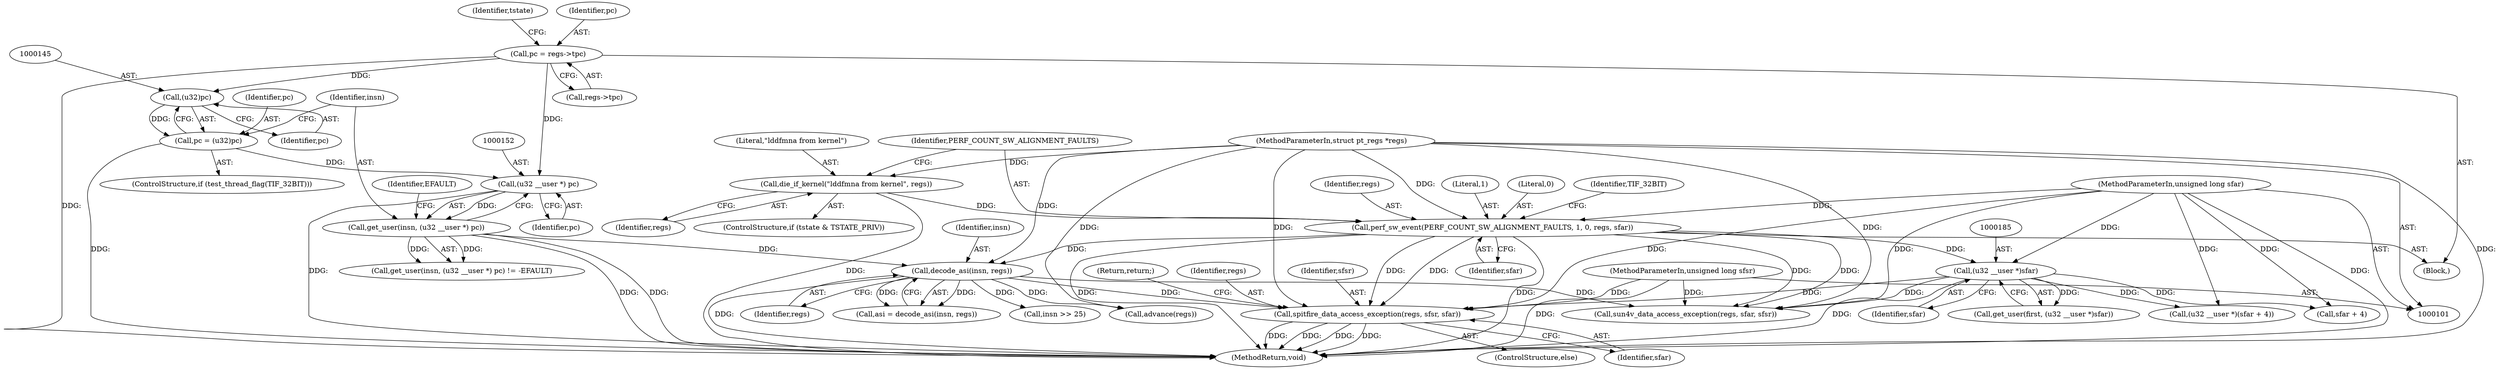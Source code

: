 digraph "0_linux_a8b0ca17b80e92faab46ee7179ba9e99ccb61233_35@pointer" {
"1000341" [label="(Call,spitfire_data_access_exception(regs, sfsr, sfar))"];
"1000160" [label="(Call,decode_asi(insn, regs))"];
"1000149" [label="(Call,get_user(insn, (u32 __user *) pc))"];
"1000151" [label="(Call,(u32 __user *) pc)"];
"1000107" [label="(Call,pc = regs->tpc)"];
"1000142" [label="(Call,pc = (u32)pc)"];
"1000144" [label="(Call,(u32)pc)"];
"1000133" [label="(Call,perf_sw_event(PERF_COUNT_SW_ALIGNMENT_FAULTS, 1, 0, regs, sfar))"];
"1000130" [label="(Call,die_if_kernel(\"lddfmna from kernel\", regs))"];
"1000102" [label="(MethodParameterIn,struct pt_regs *regs)"];
"1000103" [label="(MethodParameterIn,unsigned long sfar)"];
"1000104" [label="(MethodParameterIn,unsigned long sfsr)"];
"1000184" [label="(Call,(u32 __user *)sfar)"];
"1000345" [label="(Return,return;)"];
"1000160" [label="(Call,decode_asi(insn, regs))"];
"1000138" [label="(Identifier,sfar)"];
"1000346" [label="(Call,advance(regs))"];
"1000104" [label="(MethodParameterIn,unsigned long sfsr)"];
"1000153" [label="(Identifier,pc)"];
"1000342" [label="(Identifier,regs)"];
"1000126" [label="(ControlStructure,if (tstate & TSTATE_PRIV))"];
"1000340" [label="(ControlStructure,else)"];
"1000151" [label="(Call,(u32 __user *) pc)"];
"1000343" [label="(Identifier,sfsr)"];
"1000148" [label="(Call,get_user(insn, (u32 __user *) pc) != -EFAULT)"];
"1000107" [label="(Call,pc = regs->tpc)"];
"1000158" [label="(Call,asi = decode_asi(insn, regs))"];
"1000114" [label="(Identifier,tstate)"];
"1000336" [label="(Call,sun4v_data_access_exception(regs, sfar, sfsr))"];
"1000132" [label="(Identifier,regs)"];
"1000218" [label="(Call,insn >> 25)"];
"1000103" [label="(MethodParameterIn,unsigned long sfar)"];
"1000105" [label="(Block,)"];
"1000146" [label="(Identifier,pc)"];
"1000130" [label="(Call,die_if_kernel(\"lddfmna from kernel\", regs))"];
"1000162" [label="(Identifier,regs)"];
"1000196" [label="(Call,sfar + 4)"];
"1000194" [label="(Call,(u32 __user *)(sfar + 4))"];
"1000131" [label="(Literal,\"lddfmna from kernel\")"];
"1000161" [label="(Identifier,insn)"];
"1000137" [label="(Identifier,regs)"];
"1000135" [label="(Literal,1)"];
"1000150" [label="(Identifier,insn)"];
"1000102" [label="(MethodParameterIn,struct pt_regs *regs)"];
"1000133" [label="(Call,perf_sw_event(PERF_COUNT_SW_ALIGNMENT_FAULTS, 1, 0, regs, sfar))"];
"1000136" [label="(Literal,0)"];
"1000149" [label="(Call,get_user(insn, (u32 __user *) pc))"];
"1000144" [label="(Call,(u32)pc)"];
"1000184" [label="(Call,(u32 __user *)sfar)"];
"1000142" [label="(Call,pc = (u32)pc)"];
"1000139" [label="(ControlStructure,if (test_thread_flag(TIF_32BIT)))"];
"1000344" [label="(Identifier,sfar)"];
"1000109" [label="(Call,regs->tpc)"];
"1000155" [label="(Identifier,EFAULT)"];
"1000108" [label="(Identifier,pc)"];
"1000182" [label="(Call,get_user(first, (u32 __user *)sfar))"];
"1000141" [label="(Identifier,TIF_32BIT)"];
"1000348" [label="(MethodReturn,void)"];
"1000341" [label="(Call,spitfire_data_access_exception(regs, sfsr, sfar))"];
"1000143" [label="(Identifier,pc)"];
"1000186" [label="(Identifier,sfar)"];
"1000134" [label="(Identifier,PERF_COUNT_SW_ALIGNMENT_FAULTS)"];
"1000341" -> "1000340"  [label="AST: "];
"1000341" -> "1000344"  [label="CFG: "];
"1000342" -> "1000341"  [label="AST: "];
"1000343" -> "1000341"  [label="AST: "];
"1000344" -> "1000341"  [label="AST: "];
"1000345" -> "1000341"  [label="CFG: "];
"1000341" -> "1000348"  [label="DDG: "];
"1000341" -> "1000348"  [label="DDG: "];
"1000341" -> "1000348"  [label="DDG: "];
"1000341" -> "1000348"  [label="DDG: "];
"1000160" -> "1000341"  [label="DDG: "];
"1000133" -> "1000341"  [label="DDG: "];
"1000133" -> "1000341"  [label="DDG: "];
"1000102" -> "1000341"  [label="DDG: "];
"1000104" -> "1000341"  [label="DDG: "];
"1000184" -> "1000341"  [label="DDG: "];
"1000103" -> "1000341"  [label="DDG: "];
"1000160" -> "1000158"  [label="AST: "];
"1000160" -> "1000162"  [label="CFG: "];
"1000161" -> "1000160"  [label="AST: "];
"1000162" -> "1000160"  [label="AST: "];
"1000158" -> "1000160"  [label="CFG: "];
"1000160" -> "1000348"  [label="DDG: "];
"1000160" -> "1000158"  [label="DDG: "];
"1000160" -> "1000158"  [label="DDG: "];
"1000149" -> "1000160"  [label="DDG: "];
"1000133" -> "1000160"  [label="DDG: "];
"1000102" -> "1000160"  [label="DDG: "];
"1000160" -> "1000218"  [label="DDG: "];
"1000160" -> "1000336"  [label="DDG: "];
"1000160" -> "1000346"  [label="DDG: "];
"1000149" -> "1000148"  [label="AST: "];
"1000149" -> "1000151"  [label="CFG: "];
"1000150" -> "1000149"  [label="AST: "];
"1000151" -> "1000149"  [label="AST: "];
"1000155" -> "1000149"  [label="CFG: "];
"1000149" -> "1000348"  [label="DDG: "];
"1000149" -> "1000348"  [label="DDG: "];
"1000149" -> "1000148"  [label="DDG: "];
"1000149" -> "1000148"  [label="DDG: "];
"1000151" -> "1000149"  [label="DDG: "];
"1000151" -> "1000153"  [label="CFG: "];
"1000152" -> "1000151"  [label="AST: "];
"1000153" -> "1000151"  [label="AST: "];
"1000151" -> "1000348"  [label="DDG: "];
"1000107" -> "1000151"  [label="DDG: "];
"1000142" -> "1000151"  [label="DDG: "];
"1000107" -> "1000105"  [label="AST: "];
"1000107" -> "1000109"  [label="CFG: "];
"1000108" -> "1000107"  [label="AST: "];
"1000109" -> "1000107"  [label="AST: "];
"1000114" -> "1000107"  [label="CFG: "];
"1000107" -> "1000348"  [label="DDG: "];
"1000107" -> "1000144"  [label="DDG: "];
"1000142" -> "1000139"  [label="AST: "];
"1000142" -> "1000144"  [label="CFG: "];
"1000143" -> "1000142"  [label="AST: "];
"1000144" -> "1000142"  [label="AST: "];
"1000150" -> "1000142"  [label="CFG: "];
"1000142" -> "1000348"  [label="DDG: "];
"1000144" -> "1000142"  [label="DDG: "];
"1000144" -> "1000146"  [label="CFG: "];
"1000145" -> "1000144"  [label="AST: "];
"1000146" -> "1000144"  [label="AST: "];
"1000133" -> "1000105"  [label="AST: "];
"1000133" -> "1000138"  [label="CFG: "];
"1000134" -> "1000133"  [label="AST: "];
"1000135" -> "1000133"  [label="AST: "];
"1000136" -> "1000133"  [label="AST: "];
"1000137" -> "1000133"  [label="AST: "];
"1000138" -> "1000133"  [label="AST: "];
"1000141" -> "1000133"  [label="CFG: "];
"1000133" -> "1000348"  [label="DDG: "];
"1000133" -> "1000348"  [label="DDG: "];
"1000130" -> "1000133"  [label="DDG: "];
"1000102" -> "1000133"  [label="DDG: "];
"1000103" -> "1000133"  [label="DDG: "];
"1000133" -> "1000184"  [label="DDG: "];
"1000133" -> "1000336"  [label="DDG: "];
"1000133" -> "1000336"  [label="DDG: "];
"1000130" -> "1000126"  [label="AST: "];
"1000130" -> "1000132"  [label="CFG: "];
"1000131" -> "1000130"  [label="AST: "];
"1000132" -> "1000130"  [label="AST: "];
"1000134" -> "1000130"  [label="CFG: "];
"1000130" -> "1000348"  [label="DDG: "];
"1000102" -> "1000130"  [label="DDG: "];
"1000102" -> "1000101"  [label="AST: "];
"1000102" -> "1000348"  [label="DDG: "];
"1000102" -> "1000336"  [label="DDG: "];
"1000102" -> "1000346"  [label="DDG: "];
"1000103" -> "1000101"  [label="AST: "];
"1000103" -> "1000348"  [label="DDG: "];
"1000103" -> "1000184"  [label="DDG: "];
"1000103" -> "1000194"  [label="DDG: "];
"1000103" -> "1000196"  [label="DDG: "];
"1000103" -> "1000336"  [label="DDG: "];
"1000104" -> "1000101"  [label="AST: "];
"1000104" -> "1000348"  [label="DDG: "];
"1000104" -> "1000336"  [label="DDG: "];
"1000184" -> "1000182"  [label="AST: "];
"1000184" -> "1000186"  [label="CFG: "];
"1000185" -> "1000184"  [label="AST: "];
"1000186" -> "1000184"  [label="AST: "];
"1000182" -> "1000184"  [label="CFG: "];
"1000184" -> "1000348"  [label="DDG: "];
"1000184" -> "1000182"  [label="DDG: "];
"1000184" -> "1000194"  [label="DDG: "];
"1000184" -> "1000196"  [label="DDG: "];
"1000184" -> "1000336"  [label="DDG: "];
}
